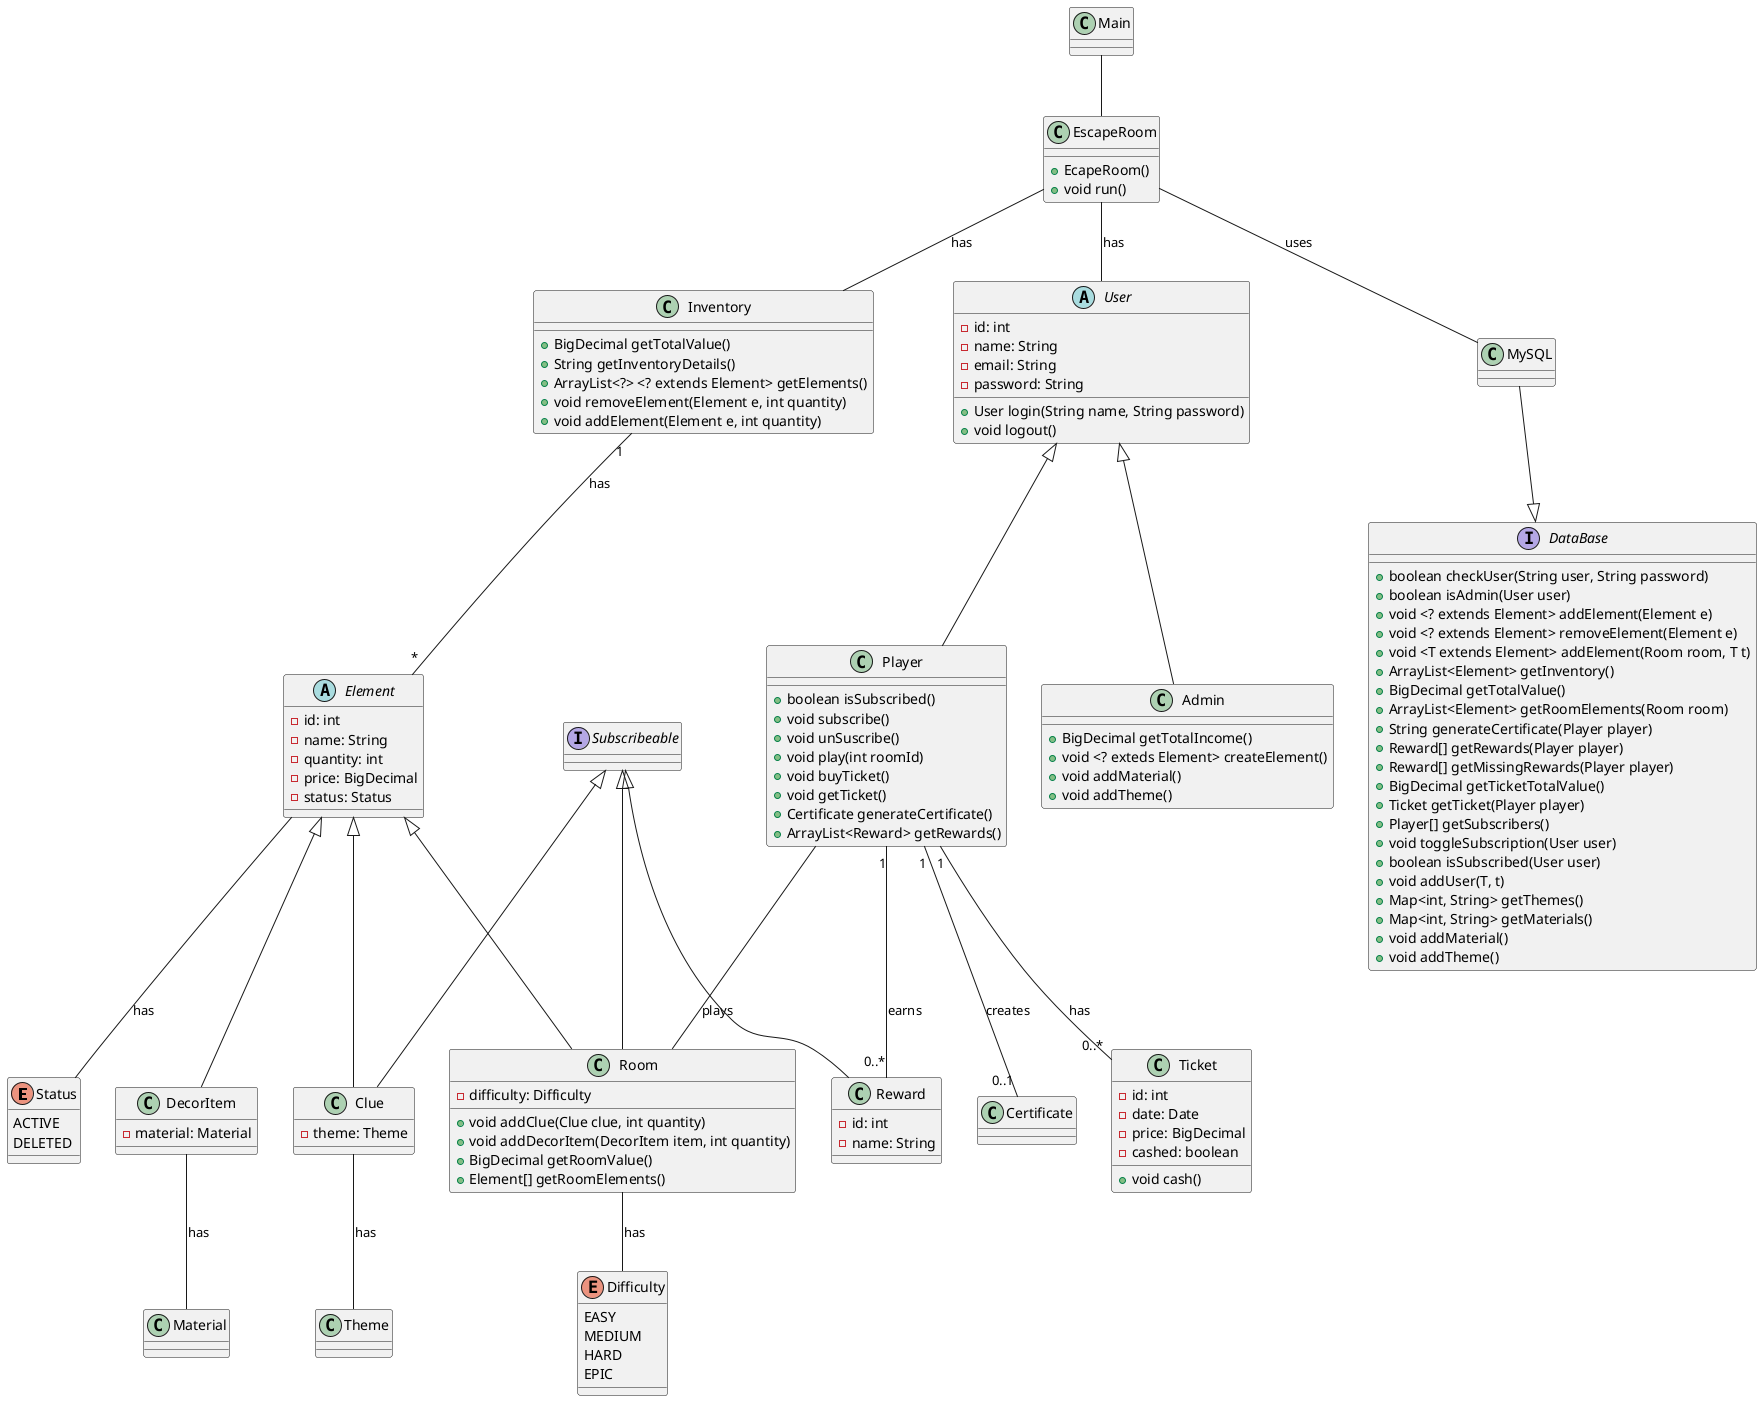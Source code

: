 @startuml

enum Status {
    ACTIVE
    DELETED
}

enum Difficulty {
    EASY
    MEDIUM
    HARD
    EPIC
}


class Main{

}

class EscapeRoom {
  + EcapeRoom()
  + void run()
}

interface DataBase {
    + boolean checkUser(String user, String password)
    + boolean isAdmin(User user)
    + void <? extends Element> addElement(Element e)
    + void <? extends Element> removeElement(Element e)
    + void <T extends Element> addElement(Room room, T t)
    + ArrayList<Element> getInventory()
    + BigDecimal getTotalValue()
    + ArrayList<Element> getRoomElements(Room room)
    + String generateCertificate(Player player)
    + Reward[] getRewards(Player player)
    + Reward[] getMissingRewards(Player player)
    + BigDecimal getTicketTotalValue()
    + Ticket getTicket(Player player)
    + Player[] getSubscribers()
    + void toggleSubscription(User user)
    + boolean isSubscribed(User user)
    + void addUser(T, t)
    + Map<int, String> getThemes()
    + Map<int, String> getMaterials()
    + void addMaterial()
    + void addTheme()
}

interface Subscribeable {
}

class Inventory {
    + BigDecimal getTotalValue()
    + String getInventoryDetails()
    + ArrayList<?> <? extends Element> getElements()
    + void removeElement(Element e, int quantity)
    + void addElement(Element e, int quantity)
}

abstract class Element {
  - id: int
  - name: String
  - quantity: int
  - price: BigDecimal
  - status: Status
}

class Room {
  - difficulty: Difficulty
  + void addClue(Clue clue, int quantity)
  + void addDecorItem(DecorItem item, int quantity)
  + BigDecimal getRoomValue()
  + Element[] getRoomElements()
}

class Clue {
  - theme: Theme
}

class DecorItem {
  - material: Material
}

abstract class User {
  - id: int
  - name: String
  - email: String
  - password: String
  + User login(String name, String password)
  + void logout()
}

class Admin {
    + BigDecimal getTotalIncome()
    + void <? exteds Element> createElement()
    + void addMaterial()
    + void addTheme()
}

class Player {
    + boolean isSubscribed()
    + void subscribe()
    + void unSuscribe()
    + void play(int roomId)
    + void buyTicket()
    + void getTicket()
    + Certificate generateCertificate()
    + ArrayList<Reward> getRewards()
}

class Ticket {
  - id: int
  - date: Date
  - price: BigDecimal
  - cashed: boolean
  + void cash()
}

class Certificate {
}

class Reward {
  - id: int
  - name: String
}

Main -- EscapeRoom
EscapeRoom -- Inventory : has
EscapeRoom -- User : has
EscapeRoom -- MySQL : uses
MySQL --|> DataBase
Inventory "1" -- "*" Element : has
Player "1" -- "0..1" Certificate : creates
Player "1" -- "0..*" Ticket : has
Player "1" -- "0..*" Reward : earns
Element <|-- Clue
Element <|-- DecorItem
Element <|-- Room
User <|-- Player
User <|-- Admin
Clue -- Theme : has
DecorItem -- Material : has
Room -- Difficulty : has
Element -- Status : has
Player -- Room : plays
Subscribeable <|-- Room
Subscribeable <|-- Clue
Subscribeable <|-- Reward

@enduml
